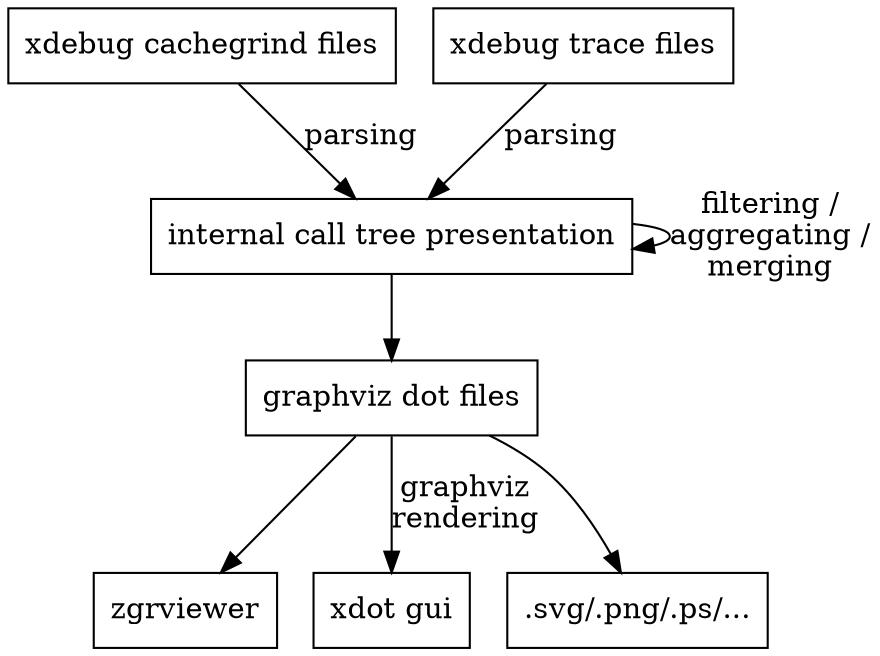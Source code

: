 digraph G {
ordering=out;
rankdir=TB;
edge [labelfontsize=8];
node [labelfontsize=8, shape=box];

"cg" [label="xdebug cachegrind files"];
"trace" [label="xdebug trace files"];
"tree" [label="internal call tree presentation"];
"dot" [label="graphviz dot files"];
"zgrviewer" [label="zgrviewer"];
"xdot" [label="xdot gui"];
"other" [label=".svg/.png/.ps/..."];

"cg" -> "tree" [label="parsing"];
"trace" -> "tree" [label="parsing"];
"tree" -> "tree" [label="filtering /\naggregating /\nmerging"];
"tree" -> "dot" [label=""];
"dot" -> "zgrviewer";
"dot" -> "xdot" [label="graphviz\nrendering" labeljust="r"];
"dot" -> "other";
}

